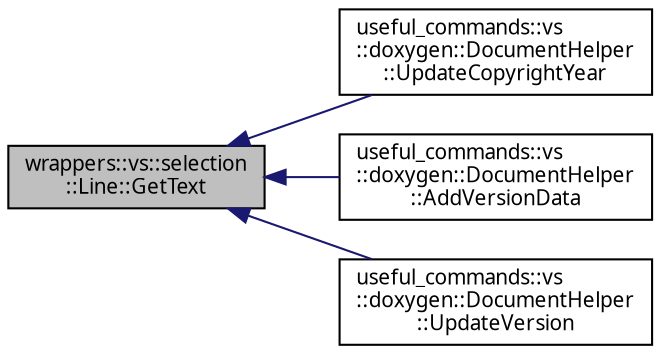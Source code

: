 digraph "wrappers::vs::selection::Line::GetText"
{
 // INTERACTIVE_SVG=YES
  edge [fontname="Verdana",fontsize="10",labelfontname="Verdana",labelfontsize="10"];
  node [fontname="Verdana",fontsize="10",shape=record];
  rankdir="LR";
  Node1 [label="wrappers::vs::selection\l::Line::GetText",height=0.2,width=0.4,color="black", fillcolor="grey75", style="filled", fontcolor="black"];
  Node1 -> Node2 [dir="back",color="midnightblue",fontsize="10",style="solid",fontname="Verdana"];
  Node2 [label="useful_commands::vs\l::doxygen::DocumentHelper\l::UpdateCopyrightYear",height=0.2,width=0.4,color="black", fillcolor="white", style="filled",URL="$classuseful__commands_1_1vs_1_1doxygen_1_1_document_helper.html#af819ea33c04761393ed44c212ba0ae33",tooltip="Функция обновления года в строке copyright&#39;a. "];
  Node1 -> Node3 [dir="back",color="midnightblue",fontsize="10",style="solid",fontname="Verdana"];
  Node3 [label="useful_commands::vs\l::doxygen::DocumentHelper\l::AddVersionData",height=0.2,width=0.4,color="black", fillcolor="white", style="filled",URL="$classuseful__commands_1_1vs_1_1doxygen_1_1_document_helper.html#ab3ca0f779fe4dfc4ab250a0561c72af7",tooltip="Функция добавления даты для новой версии. "];
  Node1 -> Node4 [dir="back",color="midnightblue",fontsize="10",style="solid",fontname="Verdana"];
  Node4 [label="useful_commands::vs\l::doxygen::DocumentHelper\l::UpdateVersion",height=0.2,width=0.4,color="black", fillcolor="white", style="filled",URL="$classuseful__commands_1_1vs_1_1doxygen_1_1_document_helper.html#a77a1f9f9c99cda513bd1809cc83161ab",tooltip="Функция увеличения версии в описании класса. "];
}
